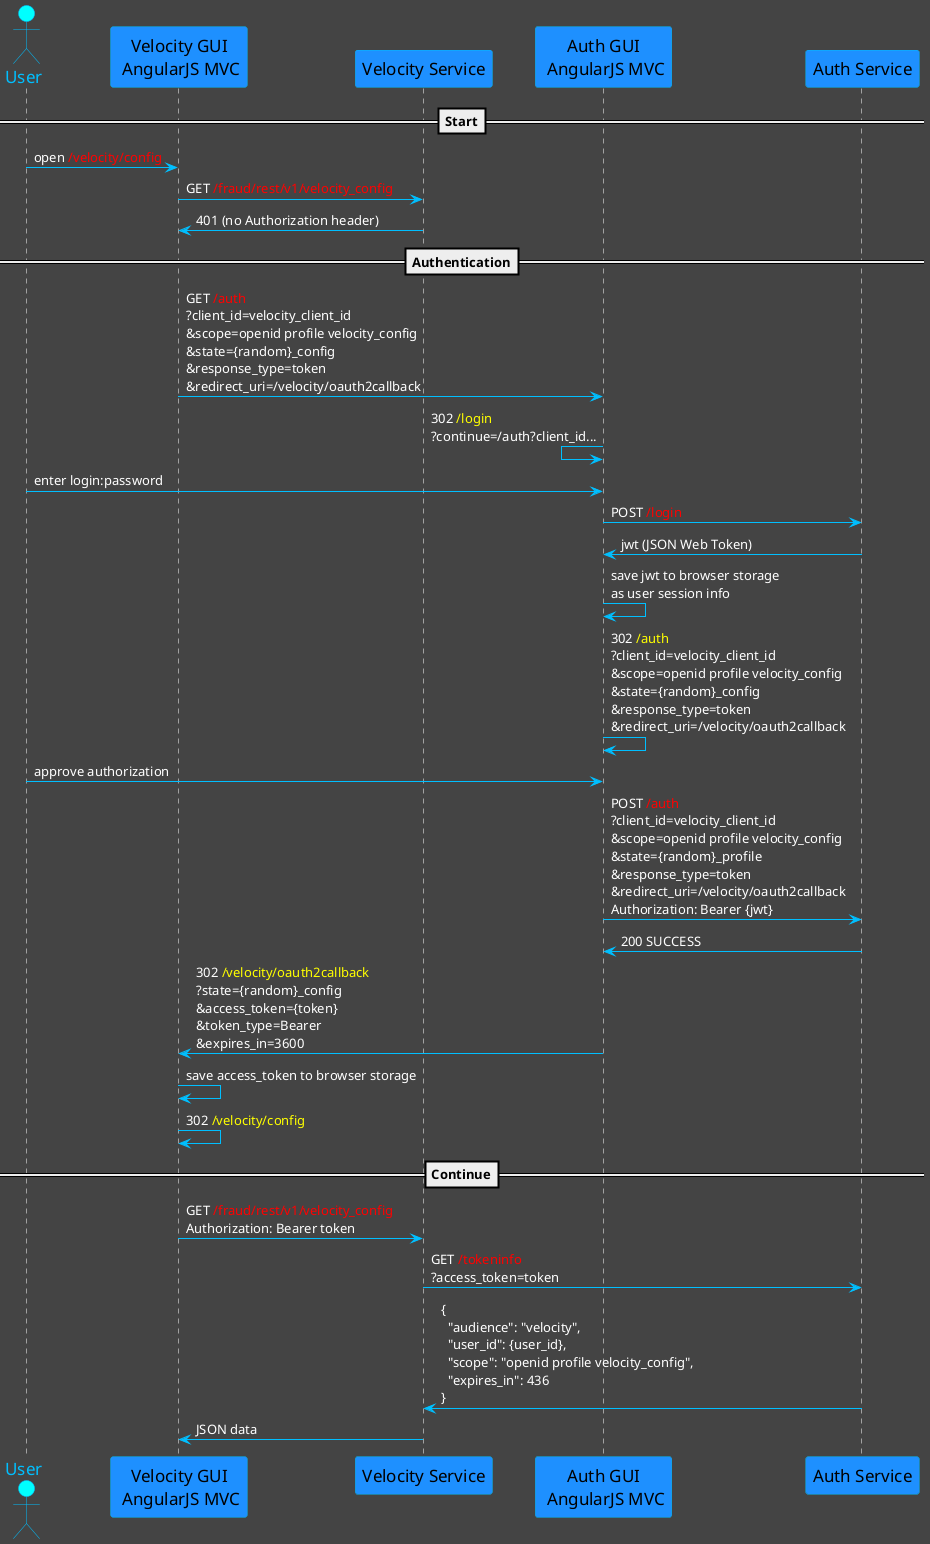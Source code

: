 @startuml
skinparam backgroundColor #444444

skinparam sequence {
	ArrowColor DeepSkyBlue
	ArrowFontColor white
	ActorBorderColor DeepSkyBlue
	LifeLineBorderColor white
	LifeLineBackgroundColor white

	ParticipantBorderColor DeepSkyBlue
	ParticipantBackgroundColor DodgerBlue
	ParticipantFontName Verdana
	ParticipantFontSize 17
	ParticipantFontColor black

	ActorBackgroundColor aqua
	ActorFontColor DeepSkyBlue
	ActorFontSize 17
	ActorFontName Verdana
}

actor User
participant "Velocity GUI\n AngularJS MVC" as VelocityGUI
participant "Velocity Service" as VelocitySvc
participant "Auth GUI\n AngularJS MVC" as AuthGUI
participant "Auth Service" as AuthSvc

==Start==
User -> VelocityGUI: open <font color=red>/velocity/config</font>
VelocityGUI -> VelocitySvc: GET <font color=red>/fraud/rest/v1/velocity_config</font>
VelocityGUI <- VelocitySvc: 401 (no Authorization header)
==Authentication==
VelocityGUI -> AuthGUI: GET <font color=red>/auth</font>\n?client_id=velocity_client_id\n&scope=openid profile velocity_config\n&state={random}_config\n&response_type=token\n&redirect_uri=/velocity/oauth2callback
AuthGUI <- AuthGUI: 302 <font color=yellow>/login</font>\n?continue=/auth?client_id...
User -> AuthGUI: enter login:password
AuthGUI -> AuthSvc: POST <font color=red>/login</font>
AuthGUI <- AuthSvc: jwt (JSON Web Token)
AuthGUI -> AuthGUI: save jwt to browser storage \nas user session info
AuthGUI -> AuthGUI: 302 <font color=yellow>/auth</font>\n?client_id=velocity_client_id\n&scope=openid profile velocity_config\n&state={random}_config\n&response_type=token\n&redirect_uri=/velocity/oauth2callback
User -> AuthGUI: approve authorization
AuthGUI -> AuthSvc: POST <font color=red>/auth</font>\n?client_id=velocity_client_id\n&scope=openid profile velocity_config\n&state={random}_profile\n&response_type=token\n&redirect_uri=/velocity/oauth2callback\nAuthorization: Bearer {jwt}
AuthGUI <- AuthSvc: 200 SUCCESS
VelocityGUI <- AuthGUI: 302 <font color=yellow>/velocity/oauth2callback</font>\n?state={random}_config\n&access_token={token}\n&token_type=Bearer\n&expires_in=3600
VelocityGUI -> VelocityGUI: save access_token to browser storage
VelocityGUI -> VelocityGUI: 302 <font color=yellow>/velocity/config</font>
==Continue==
VelocityGUI -> VelocitySvc: GET <font color=red>/fraud/rest/v1/velocity_config</font>\nAuthorization: Bearer token
VelocitySvc -> AuthSvc: GET <font color=red>/tokeninfo</font>\n?access_token=token
VelocitySvc <- AuthSvc: {\n  "audience": "velocity",\n  "user_id": {user_id},\n  "scope": "openid profile velocity_config",\n  "expires_in": 436\n}
VelocityGUI <- VelocitySvc: JSON data

@enduml
